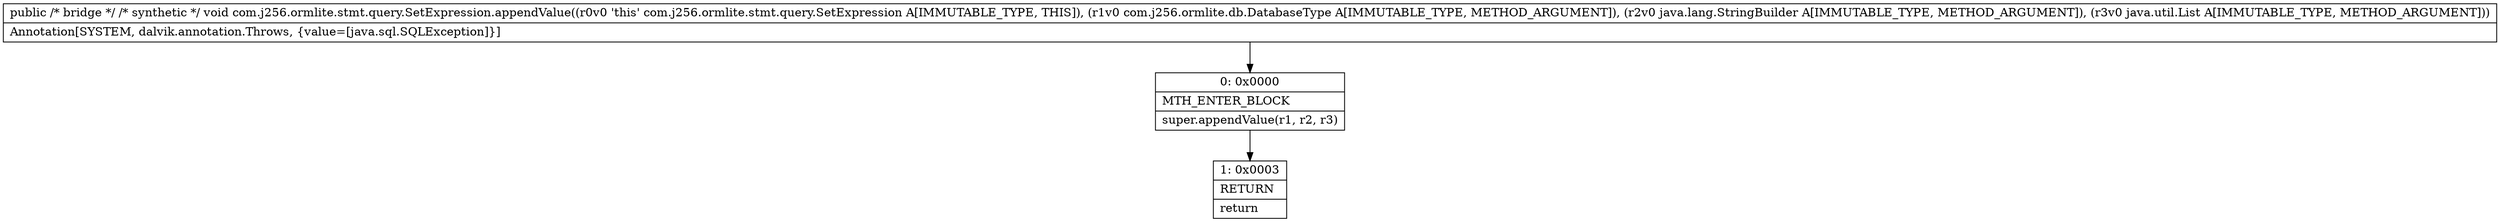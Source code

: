 digraph "CFG forcom.j256.ormlite.stmt.query.SetExpression.appendValue(Lcom\/j256\/ormlite\/db\/DatabaseType;Ljava\/lang\/StringBuilder;Ljava\/util\/List;)V" {
Node_0 [shape=record,label="{0\:\ 0x0000|MTH_ENTER_BLOCK\l|super.appendValue(r1, r2, r3)\l}"];
Node_1 [shape=record,label="{1\:\ 0x0003|RETURN\l|return\l}"];
MethodNode[shape=record,label="{public \/* bridge *\/ \/* synthetic *\/ void com.j256.ormlite.stmt.query.SetExpression.appendValue((r0v0 'this' com.j256.ormlite.stmt.query.SetExpression A[IMMUTABLE_TYPE, THIS]), (r1v0 com.j256.ormlite.db.DatabaseType A[IMMUTABLE_TYPE, METHOD_ARGUMENT]), (r2v0 java.lang.StringBuilder A[IMMUTABLE_TYPE, METHOD_ARGUMENT]), (r3v0 java.util.List A[IMMUTABLE_TYPE, METHOD_ARGUMENT]))  | Annotation[SYSTEM, dalvik.annotation.Throws, \{value=[java.sql.SQLException]\}]\l}"];
MethodNode -> Node_0;
Node_0 -> Node_1;
}

